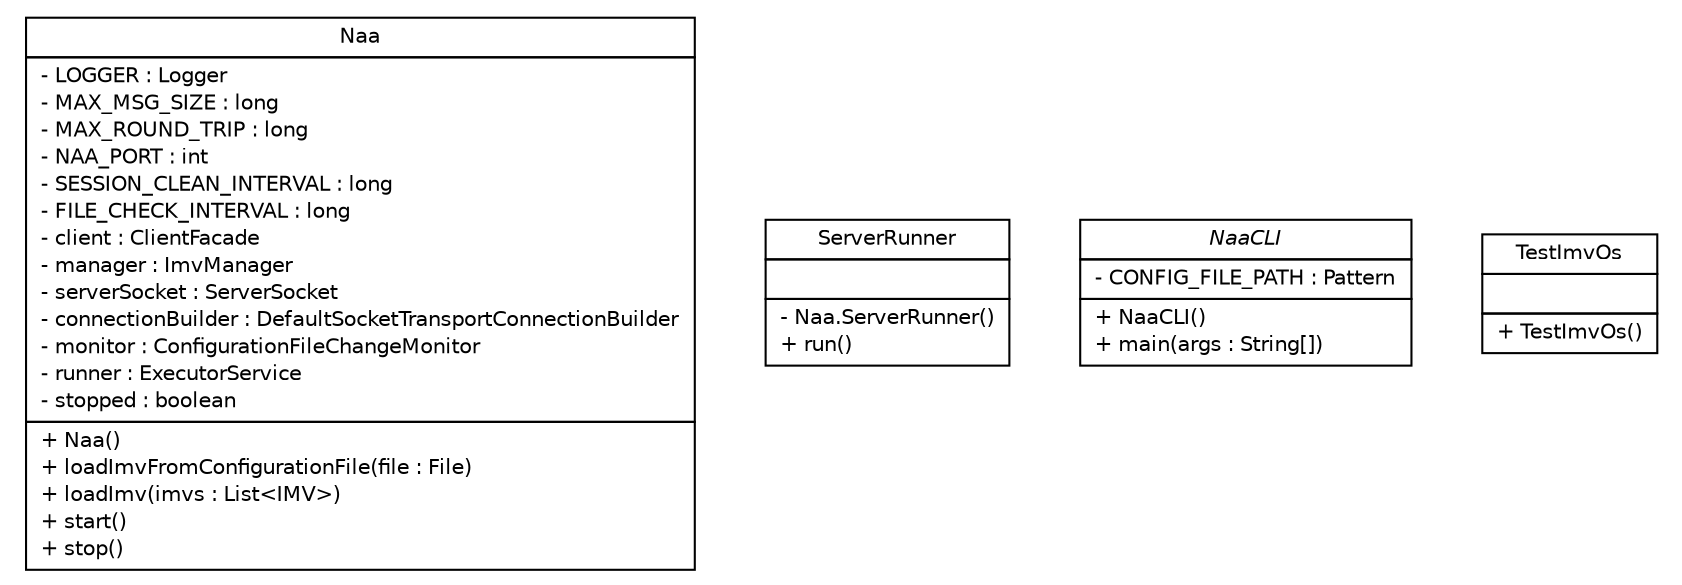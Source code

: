 #!/usr/local/bin/dot
#
# Class diagram 
# Generated by UMLGraph version R5_6 (http://www.umlgraph.org/)
#

digraph G {
	edge [fontname="Helvetica",fontsize=10,labelfontname="Helvetica",labelfontsize=10];
	node [fontname="Helvetica",fontsize=10,shape=plaintext];
	nodesep=0.25;
	ranksep=0.5;
	// de.hsbremen.tc.tnc.examples.naa.Naa
	c0 [label=<<table title="de.hsbremen.tc.tnc.examples.naa.Naa" border="0" cellborder="1" cellspacing="0" cellpadding="2" port="p" href="./Naa.html">
		<tr><td><table border="0" cellspacing="0" cellpadding="1">
<tr><td align="center" balign="center"> Naa </td></tr>
		</table></td></tr>
		<tr><td><table border="0" cellspacing="0" cellpadding="1">
<tr><td align="left" balign="left"> - LOGGER : Logger </td></tr>
<tr><td align="left" balign="left"> - MAX_MSG_SIZE : long </td></tr>
<tr><td align="left" balign="left"> - MAX_ROUND_TRIP : long </td></tr>
<tr><td align="left" balign="left"> - NAA_PORT : int </td></tr>
<tr><td align="left" balign="left"> - SESSION_CLEAN_INTERVAL : long </td></tr>
<tr><td align="left" balign="left"> - FILE_CHECK_INTERVAL : long </td></tr>
<tr><td align="left" balign="left"> - client : ClientFacade </td></tr>
<tr><td align="left" balign="left"> - manager : ImvManager </td></tr>
<tr><td align="left" balign="left"> - serverSocket : ServerSocket </td></tr>
<tr><td align="left" balign="left"> - connectionBuilder : DefaultSocketTransportConnectionBuilder </td></tr>
<tr><td align="left" balign="left"> - monitor : ConfigurationFileChangeMonitor </td></tr>
<tr><td align="left" balign="left"> - runner : ExecutorService </td></tr>
<tr><td align="left" balign="left"> - stopped : boolean </td></tr>
		</table></td></tr>
		<tr><td><table border="0" cellspacing="0" cellpadding="1">
<tr><td align="left" balign="left"> + Naa() </td></tr>
<tr><td align="left" balign="left"> + loadImvFromConfigurationFile(file : File) </td></tr>
<tr><td align="left" balign="left"> + loadImv(imvs : List&lt;IMV&gt;) </td></tr>
<tr><td align="left" balign="left"> + start() </td></tr>
<tr><td align="left" balign="left"> + stop() </td></tr>
		</table></td></tr>
		</table>>, URL="./Naa.html", fontname="Helvetica", fontcolor="black", fontsize=10.0];
	// de.hsbremen.tc.tnc.examples.naa.Naa.ServerRunner
	c1 [label=<<table title="de.hsbremen.tc.tnc.examples.naa.Naa.ServerRunner" border="0" cellborder="1" cellspacing="0" cellpadding="2" port="p" href="./Naa.ServerRunner.html">
		<tr><td><table border="0" cellspacing="0" cellpadding="1">
<tr><td align="center" balign="center"> ServerRunner </td></tr>
		</table></td></tr>
		<tr><td><table border="0" cellspacing="0" cellpadding="1">
<tr><td align="left" balign="left">  </td></tr>
		</table></td></tr>
		<tr><td><table border="0" cellspacing="0" cellpadding="1">
<tr><td align="left" balign="left"> - Naa.ServerRunner() </td></tr>
<tr><td align="left" balign="left"> + run() </td></tr>
		</table></td></tr>
		</table>>, URL="./Naa.ServerRunner.html", fontname="Helvetica", fontcolor="black", fontsize=10.0];
	// de.hsbremen.tc.tnc.examples.naa.NaaCLI
	c2 [label=<<table title="de.hsbremen.tc.tnc.examples.naa.NaaCLI" border="0" cellborder="1" cellspacing="0" cellpadding="2" port="p" href="./NaaCLI.html">
		<tr><td><table border="0" cellspacing="0" cellpadding="1">
<tr><td align="center" balign="center"><font face="Helvetica-Oblique"> NaaCLI </font></td></tr>
		</table></td></tr>
		<tr><td><table border="0" cellspacing="0" cellpadding="1">
<tr><td align="left" balign="left"> - CONFIG_FILE_PATH : Pattern </td></tr>
		</table></td></tr>
		<tr><td><table border="0" cellspacing="0" cellpadding="1">
<tr><td align="left" balign="left"> + NaaCLI() </td></tr>
<tr><td align="left" balign="left"> + main(args : String[]) </td></tr>
		</table></td></tr>
		</table>>, URL="./NaaCLI.html", fontname="Helvetica", fontcolor="black", fontsize=10.0];
	// de.hsbremen.tc.tnc.examples.naa.TestImvOs
	c3 [label=<<table title="de.hsbremen.tc.tnc.examples.naa.TestImvOs" border="0" cellborder="1" cellspacing="0" cellpadding="2" port="p" href="./TestImvOs.html">
		<tr><td><table border="0" cellspacing="0" cellpadding="1">
<tr><td align="center" balign="center"> TestImvOs </td></tr>
		</table></td></tr>
		<tr><td><table border="0" cellspacing="0" cellpadding="1">
<tr><td align="left" balign="left">  </td></tr>
		</table></td></tr>
		<tr><td><table border="0" cellspacing="0" cellpadding="1">
<tr><td align="left" balign="left"> + TestImvOs() </td></tr>
		</table></td></tr>
		</table>>, URL="./TestImvOs.html", fontname="Helvetica", fontcolor="black", fontsize=10.0];
}


